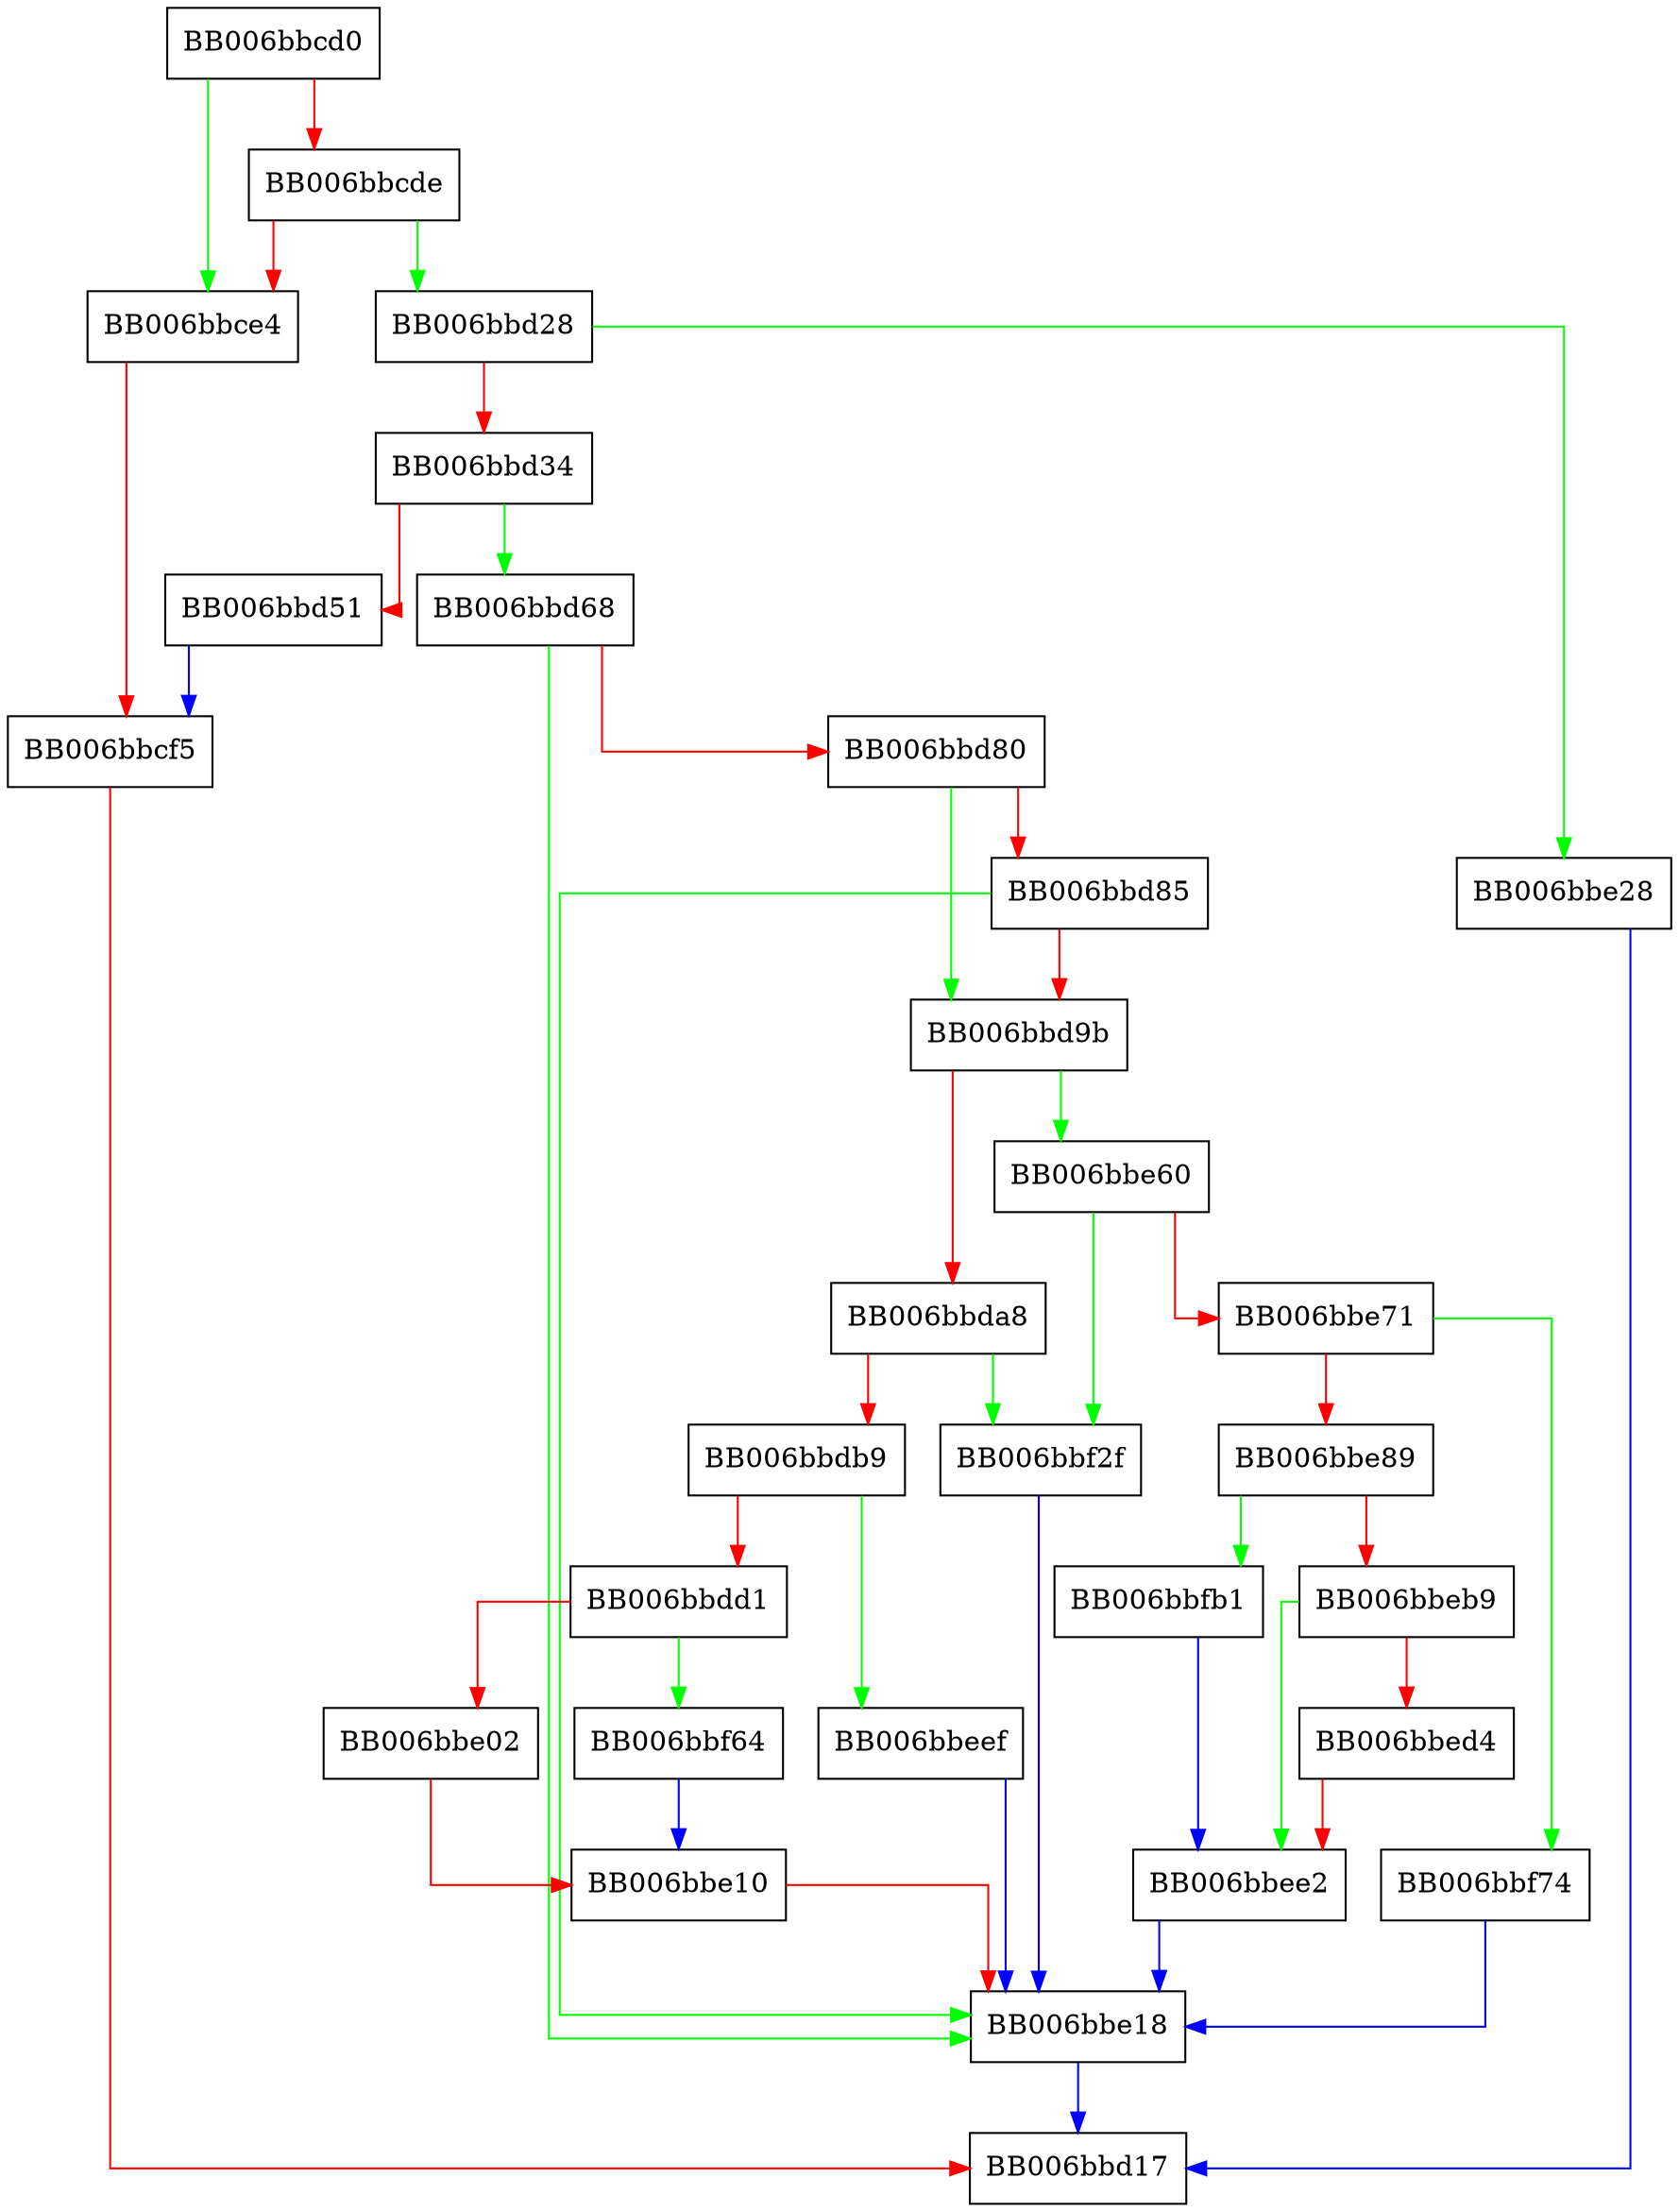 digraph dh_to_PrivateKeyInfo_pem_encode {
  node [shape="box"];
  graph [splines=ortho];
  BB006bbcd0 -> BB006bbce4 [color="green"];
  BB006bbcd0 -> BB006bbcde [color="red"];
  BB006bbcde -> BB006bbd28 [color="green"];
  BB006bbcde -> BB006bbce4 [color="red"];
  BB006bbce4 -> BB006bbcf5 [color="red"];
  BB006bbcf5 -> BB006bbd17 [color="red"];
  BB006bbd28 -> BB006bbe28 [color="green"];
  BB006bbd28 -> BB006bbd34 [color="red"];
  BB006bbd34 -> BB006bbd68 [color="green"];
  BB006bbd34 -> BB006bbd51 [color="red"];
  BB006bbd51 -> BB006bbcf5 [color="blue"];
  BB006bbd68 -> BB006bbe18 [color="green"];
  BB006bbd68 -> BB006bbd80 [color="red"];
  BB006bbd80 -> BB006bbd9b [color="green"];
  BB006bbd80 -> BB006bbd85 [color="red"];
  BB006bbd85 -> BB006bbe18 [color="green"];
  BB006bbd85 -> BB006bbd9b [color="red"];
  BB006bbd9b -> BB006bbe60 [color="green"];
  BB006bbd9b -> BB006bbda8 [color="red"];
  BB006bbda8 -> BB006bbf2f [color="green"];
  BB006bbda8 -> BB006bbdb9 [color="red"];
  BB006bbdb9 -> BB006bbeef [color="green"];
  BB006bbdb9 -> BB006bbdd1 [color="red"];
  BB006bbdd1 -> BB006bbf64 [color="green"];
  BB006bbdd1 -> BB006bbe02 [color="red"];
  BB006bbe02 -> BB006bbe10 [color="red"];
  BB006bbe10 -> BB006bbe18 [color="red"];
  BB006bbe18 -> BB006bbd17 [color="blue"];
  BB006bbe28 -> BB006bbd17 [color="blue"];
  BB006bbe60 -> BB006bbf2f [color="green"];
  BB006bbe60 -> BB006bbe71 [color="red"];
  BB006bbe71 -> BB006bbf74 [color="green"];
  BB006bbe71 -> BB006bbe89 [color="red"];
  BB006bbe89 -> BB006bbfb1 [color="green"];
  BB006bbe89 -> BB006bbeb9 [color="red"];
  BB006bbeb9 -> BB006bbee2 [color="green"];
  BB006bbeb9 -> BB006bbed4 [color="red"];
  BB006bbed4 -> BB006bbee2 [color="red"];
  BB006bbee2 -> BB006bbe18 [color="blue"];
  BB006bbeef -> BB006bbe18 [color="blue"];
  BB006bbf2f -> BB006bbe18 [color="blue"];
  BB006bbf64 -> BB006bbe10 [color="blue"];
  BB006bbf74 -> BB006bbe18 [color="blue"];
  BB006bbfb1 -> BB006bbee2 [color="blue"];
}